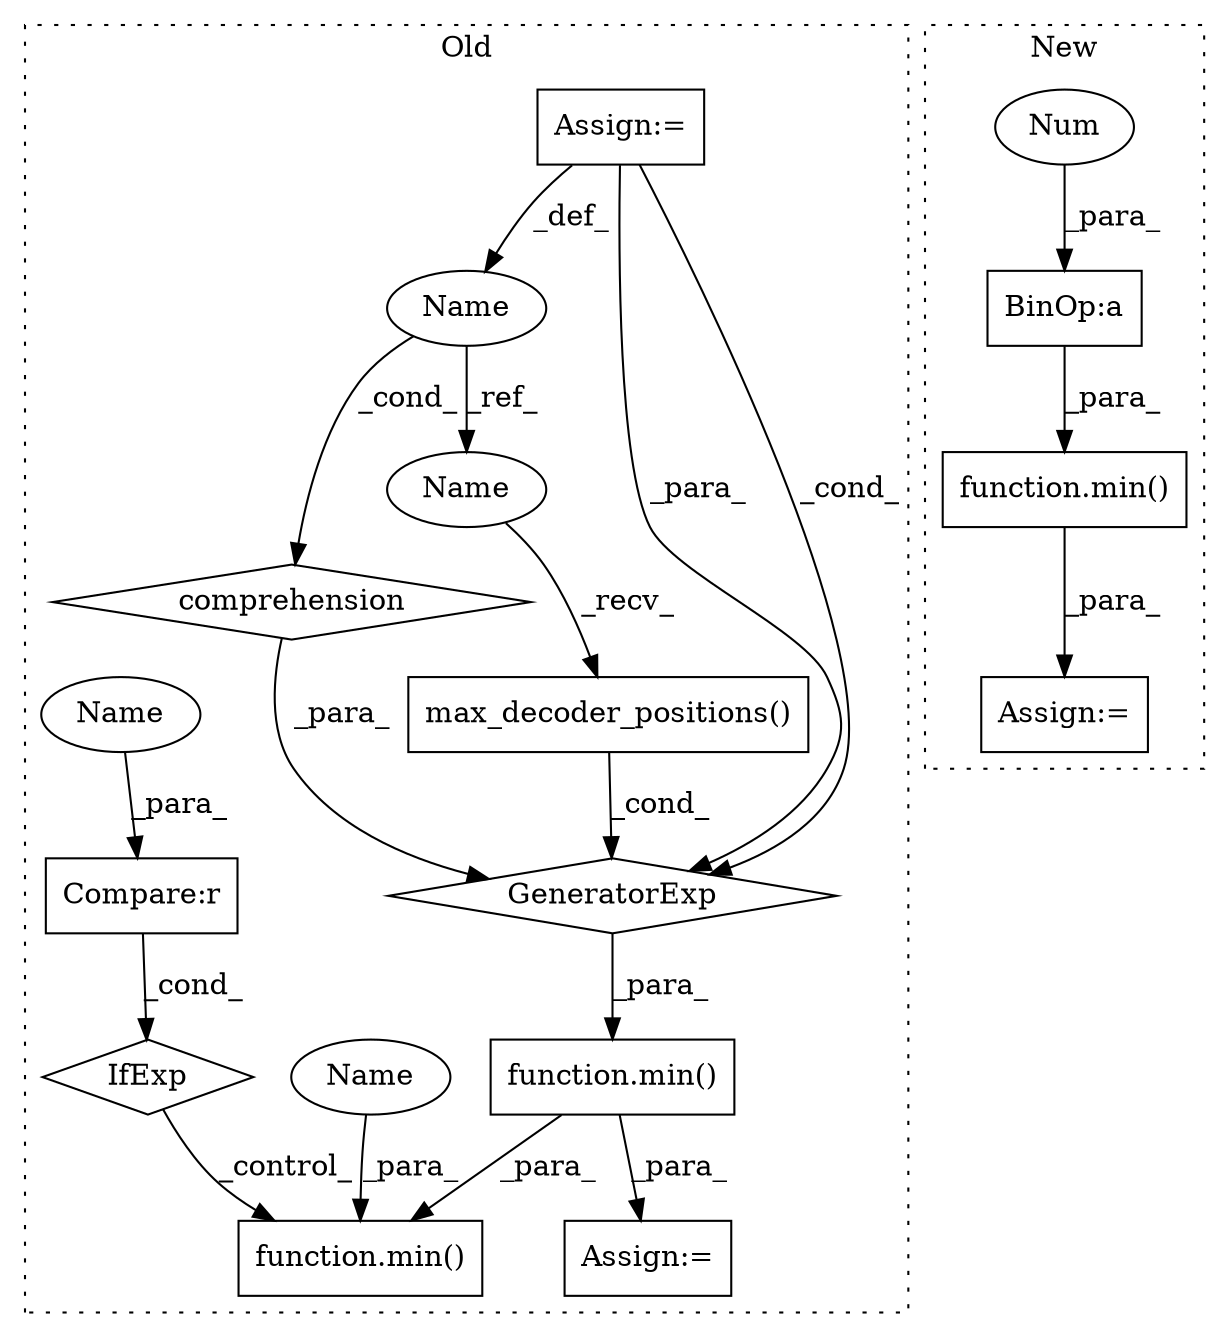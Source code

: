 digraph G {
subgraph cluster0 {
1 [label="IfExp" a="51" s="2980,2998" l="4,6" shape="diamond"];
3 [label="Compare:r" a="40" s="2984" l="14" shape="box"];
6 [label="function.min()" a="75" s="3004,3031" l="4,1" shape="box"];
7 [label="max_decoder_positions()" a="75" s="2817" l="25" shape="box"];
8 [label="function.min()" a="75" s="2813,2818" l="4,46" shape="box"];
9 [label="Name" a="87" s="2847" l="1" shape="ellipse"];
10 [label="comprehension" a="45" s="2843" l="3" shape="diamond"];
11 [label="GeneratorExp" a="55" s="2817" l="1" shape="diamond"];
12 [label="Assign:=" a="68" s="2571" l="3" shape="box"];
14 [label="Assign:=" a="68" s="2888" l="4" shape="box"];
15 [label="Name" a="87" s="2817" l="1" shape="ellipse"];
16 [label="Name" a="87" s="3008" l="6" shape="ellipse"];
17 [label="Name" a="87" s="2984" l="6" shape="ellipse"];
label = "Old";
style="dotted";
}
subgraph cluster1 {
2 [label="function.min()" a="75" s="3115,3149" l="4,1" shape="box"];
4 [label="BinOp:a" a="82" s="3145" l="3" shape="box"];
5 [label="Num" a="76" s="3148" l="1" shape="ellipse"];
13 [label="Assign:=" a="68" s="3112" l="3" shape="box"];
label = "New";
style="dotted";
}
1 -> 6 [label="_control_"];
2 -> 13 [label="_para_"];
3 -> 1 [label="_cond_"];
4 -> 2 [label="_para_"];
5 -> 4 [label="_para_"];
7 -> 11 [label="_cond_"];
8 -> 6 [label="_para_"];
8 -> 14 [label="_para_"];
9 -> 15 [label="_ref_"];
9 -> 10 [label="_cond_"];
10 -> 11 [label="_para_"];
11 -> 8 [label="_para_"];
12 -> 11 [label="_para_"];
12 -> 9 [label="_def_"];
12 -> 11 [label="_cond_"];
15 -> 7 [label="_recv_"];
16 -> 6 [label="_para_"];
17 -> 3 [label="_para_"];
}